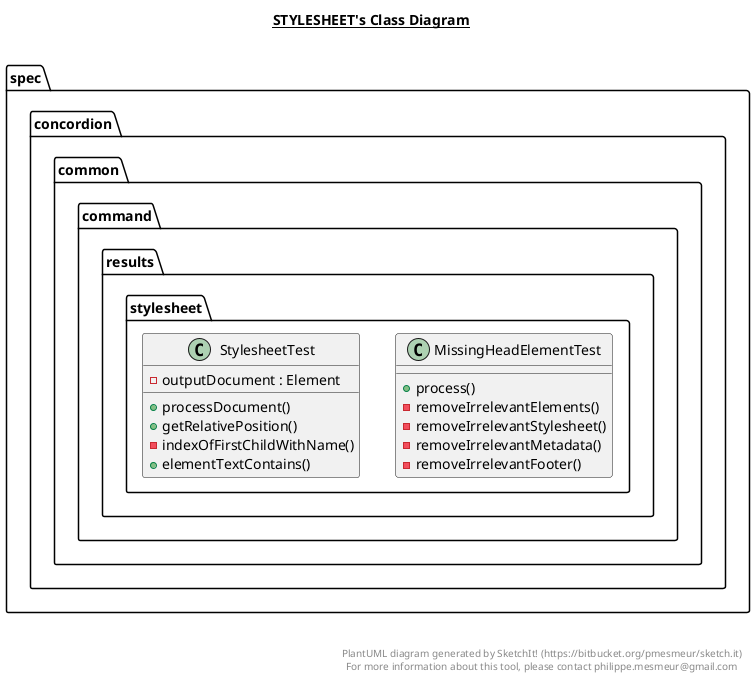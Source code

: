 @startuml

title __STYLESHEET's Class Diagram__\n

  package spec.concordion {
    package spec.concordion.common.command {
      package spec.concordion.common.command.results.stylesheet {
        class MissingHeadElementTest {
            + process()
            - removeIrrelevantElements()
            - removeIrrelevantStylesheet()
            - removeIrrelevantMetadata()
            - removeIrrelevantFooter()
        }
      }
    }
  }
  

  package spec.concordion {
    package spec.concordion.common.command {
      package spec.concordion.common.command.results.stylesheet {
        class StylesheetTest {
            - outputDocument : Element
            + processDocument()
            + getRelativePosition()
            - indexOfFirstChildWithName()
            + elementTextContains()
        }
      }
    }
  }
  



right footer


PlantUML diagram generated by SketchIt! (https://bitbucket.org/pmesmeur/sketch.it)
For more information about this tool, please contact philippe.mesmeur@gmail.com
endfooter

@enduml
